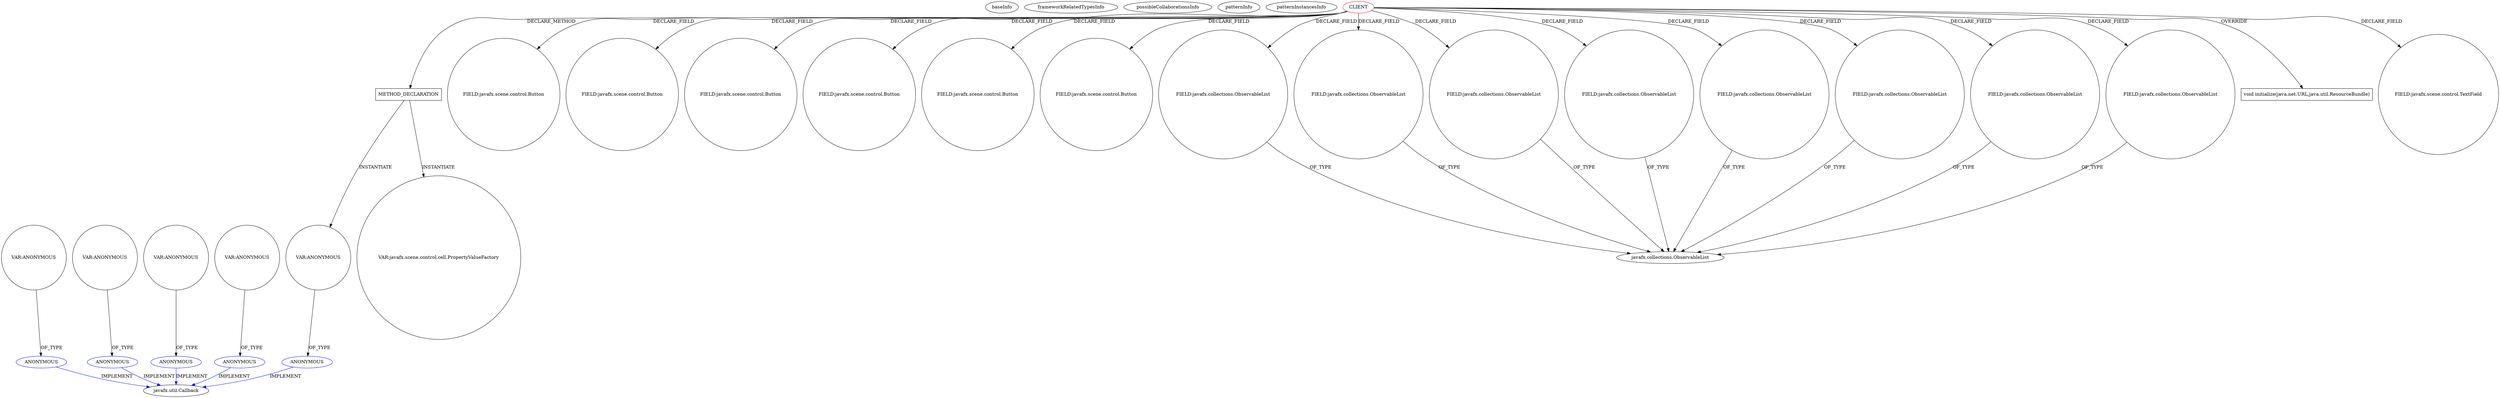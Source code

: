 digraph {
baseInfo[graphId=846,category="pattern",isAnonymous=false,possibleRelation=false]
frameworkRelatedTypesInfo[]
possibleCollaborationsInfo[]
patternInfo[frequency=2.0,patternRootClient=0]
patternInstancesInfo[0="bianconejo-CEFX~/bianconejo-CEFX/CEFX-master/src/cefx/CEPrincipalController.java~CEPrincipalController~2114",1="bianconejo-CEFX~/bianconejo-CEFX/CEFX-master/src/cefx/CECommandeController.java~CECommandeController~2084"]
721[label="javafx.util.Callback",vertexType="FRAMEWORK_INTERFACE_TYPE",isFrameworkType=false]
744[label="ANONYMOUS",vertexType="REFERENCE_ANONYMOUS_DECLARATION",isFrameworkType=false,color=blue]
767[label="ANONYMOUS",vertexType="REFERENCE_ANONYMOUS_DECLARATION",isFrameworkType=false,color=blue]
720[label="ANONYMOUS",vertexType="REFERENCE_ANONYMOUS_DECLARATION",isFrameworkType=false,color=blue]
790[label="ANONYMOUS",vertexType="REFERENCE_ANONYMOUS_DECLARATION",isFrameworkType=false,color=blue]
1018[label="ANONYMOUS",vertexType="REFERENCE_ANONYMOUS_DECLARATION",isFrameworkType=false,color=blue]
789[label="VAR:ANONYMOUS",vertexType="VARIABLE_EXPRESION",isFrameworkType=false,shape=circle]
719[label="VAR:ANONYMOUS",vertexType="VARIABLE_EXPRESION",isFrameworkType=false,shape=circle]
766[label="VAR:ANONYMOUS",vertexType="VARIABLE_EXPRESION",isFrameworkType=false,shape=circle]
1017[label="VAR:ANONYMOUS",vertexType="VARIABLE_EXPRESION",isFrameworkType=false,shape=circle]
743[label="VAR:ANONYMOUS",vertexType="VARIABLE_EXPRESION",isFrameworkType=false,shape=circle]
981[label="METHOD_DECLARATION",vertexType="CLIENT_METHOD_DECLARATION",isFrameworkType=false,shape=box]
0[label="CLIENT",vertexType="ROOT_CLIENT_CLASS_DECLARATION",isFrameworkType=false,color=red]
8[label="FIELD:javafx.scene.control.Button",vertexType="FIELD_DECLARATION",isFrameworkType=false,shape=circle]
12[label="FIELD:javafx.scene.control.Button",vertexType="FIELD_DECLARATION",isFrameworkType=false,shape=circle]
10[label="FIELD:javafx.scene.control.Button",vertexType="FIELD_DECLARATION",isFrameworkType=false,shape=circle]
18[label="FIELD:javafx.scene.control.Button",vertexType="FIELD_DECLARATION",isFrameworkType=false,shape=circle]
14[label="FIELD:javafx.scene.control.Button",vertexType="FIELD_DECLARATION",isFrameworkType=false,shape=circle]
6[label="FIELD:javafx.scene.control.Button",vertexType="FIELD_DECLARATION",isFrameworkType=false,shape=circle]
2[label="FIELD:javafx.collections.ObservableList",vertexType="FIELD_DECLARATION",isFrameworkType=false,shape=circle]
3[label="javafx.collections.ObservableList",vertexType="FRAMEWORK_INTERFACE_TYPE",isFrameworkType=false]
44[label="FIELD:javafx.collections.ObservableList",vertexType="FIELD_DECLARATION",isFrameworkType=false,shape=circle]
40[label="FIELD:javafx.collections.ObservableList",vertexType="FIELD_DECLARATION",isFrameworkType=false,shape=circle]
74[label="FIELD:javafx.collections.ObservableList",vertexType="FIELD_DECLARATION",isFrameworkType=false,shape=circle]
60[label="FIELD:javafx.collections.ObservableList",vertexType="FIELD_DECLARATION",isFrameworkType=false,shape=circle]
46[label="FIELD:javafx.collections.ObservableList",vertexType="FIELD_DECLARATION",isFrameworkType=false,shape=circle]
62[label="FIELD:javafx.collections.ObservableList",vertexType="FIELD_DECLARATION",isFrameworkType=false,shape=circle]
102[label="FIELD:javafx.collections.ObservableList",vertexType="FIELD_DECLARATION",isFrameworkType=false,shape=circle]
104[label="void initialize(java.net.URL,java.util.ResourceBundle)",vertexType="OVERRIDING_METHOD_DECLARATION",isFrameworkType=false,shape=box]
94[label="FIELD:javafx.scene.control.TextField",vertexType="FIELD_DECLARATION",isFrameworkType=false,shape=circle]
1012[label="VAR:javafx.scene.control.cell.PropertyValueFactory",vertexType="VARIABLE_EXPRESION",isFrameworkType=false,shape=circle]
744->721[label="IMPLEMENT",color=blue]
0->104[label="OVERRIDE"]
46->3[label="OF_TYPE"]
0->8[label="DECLARE_FIELD"]
62->3[label="OF_TYPE"]
743->744[label="OF_TYPE"]
719->720[label="OF_TYPE"]
74->3[label="OF_TYPE"]
0->74[label="DECLARE_FIELD"]
102->3[label="OF_TYPE"]
0->2[label="DECLARE_FIELD"]
0->94[label="DECLARE_FIELD"]
0->14[label="DECLARE_FIELD"]
44->3[label="OF_TYPE"]
0->44[label="DECLARE_FIELD"]
790->721[label="IMPLEMENT",color=blue]
0->12[label="DECLARE_FIELD"]
981->1017[label="INSTANTIATE"]
789->790[label="OF_TYPE"]
981->1012[label="INSTANTIATE"]
0->18[label="DECLARE_FIELD"]
0->62[label="DECLARE_FIELD"]
0->10[label="DECLARE_FIELD"]
0->60[label="DECLARE_FIELD"]
720->721[label="IMPLEMENT",color=blue]
0->102[label="DECLARE_FIELD"]
0->46[label="DECLARE_FIELD"]
60->3[label="OF_TYPE"]
1017->1018[label="OF_TYPE"]
40->3[label="OF_TYPE"]
0->40[label="DECLARE_FIELD"]
766->767[label="OF_TYPE"]
2->3[label="OF_TYPE"]
1018->721[label="IMPLEMENT",color=blue]
0->981[label="DECLARE_METHOD"]
0->6[label="DECLARE_FIELD"]
767->721[label="IMPLEMENT",color=blue]
}
